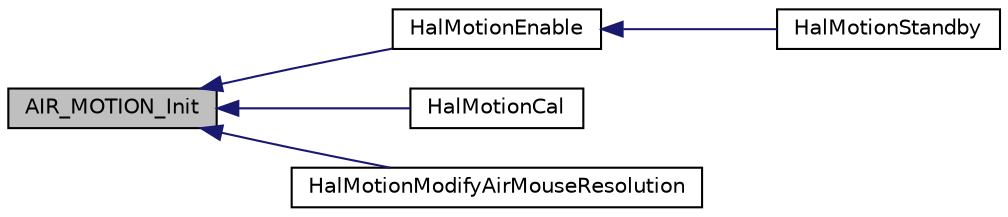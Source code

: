 digraph "AIR_MOTION_Init"
{
  edge [fontname="Helvetica",fontsize="10",labelfontname="Helvetica",labelfontsize="10"];
  node [fontname="Helvetica",fontsize="10",shape=record];
  rankdir="LR";
  Node1 [label="AIR_MOTION_Init",height=0.2,width=0.4,color="black", fillcolor="grey75", style="filled" fontcolor="black"];
  Node1 -> Node2 [dir="back",color="midnightblue",fontsize="10",style="solid",fontname="Helvetica"];
  Node2 [label="HalMotionEnable",height=0.2,width=0.4,color="black", fillcolor="white", style="filled",URL="$hal__motion_8h.html#a32cbac6b1e362056ae66c3ffad951f09"];
  Node2 -> Node3 [dir="back",color="midnightblue",fontsize="10",style="solid",fontname="Helvetica"];
  Node3 [label="HalMotionStandby",height=0.2,width=0.4,color="black", fillcolor="white", style="filled",URL="$hal__motion_8h.html#ae45bb3b20065623871a0f393f3089eb9"];
  Node1 -> Node4 [dir="back",color="midnightblue",fontsize="10",style="solid",fontname="Helvetica"];
  Node4 [label="HalMotionCal",height=0.2,width=0.4,color="black", fillcolor="white", style="filled",URL="$hal__motion_8h.html#af19a6b666080be3fedd88b9078b4fb63"];
  Node1 -> Node5 [dir="back",color="midnightblue",fontsize="10",style="solid",fontname="Helvetica"];
  Node5 [label="HalMotionModifyAirMouseResolution",height=0.2,width=0.4,color="black", fillcolor="white", style="filled",URL="$hal__motion_8h.html#ad4df885f1d2bad9cbc507bc7355094d2"];
}
